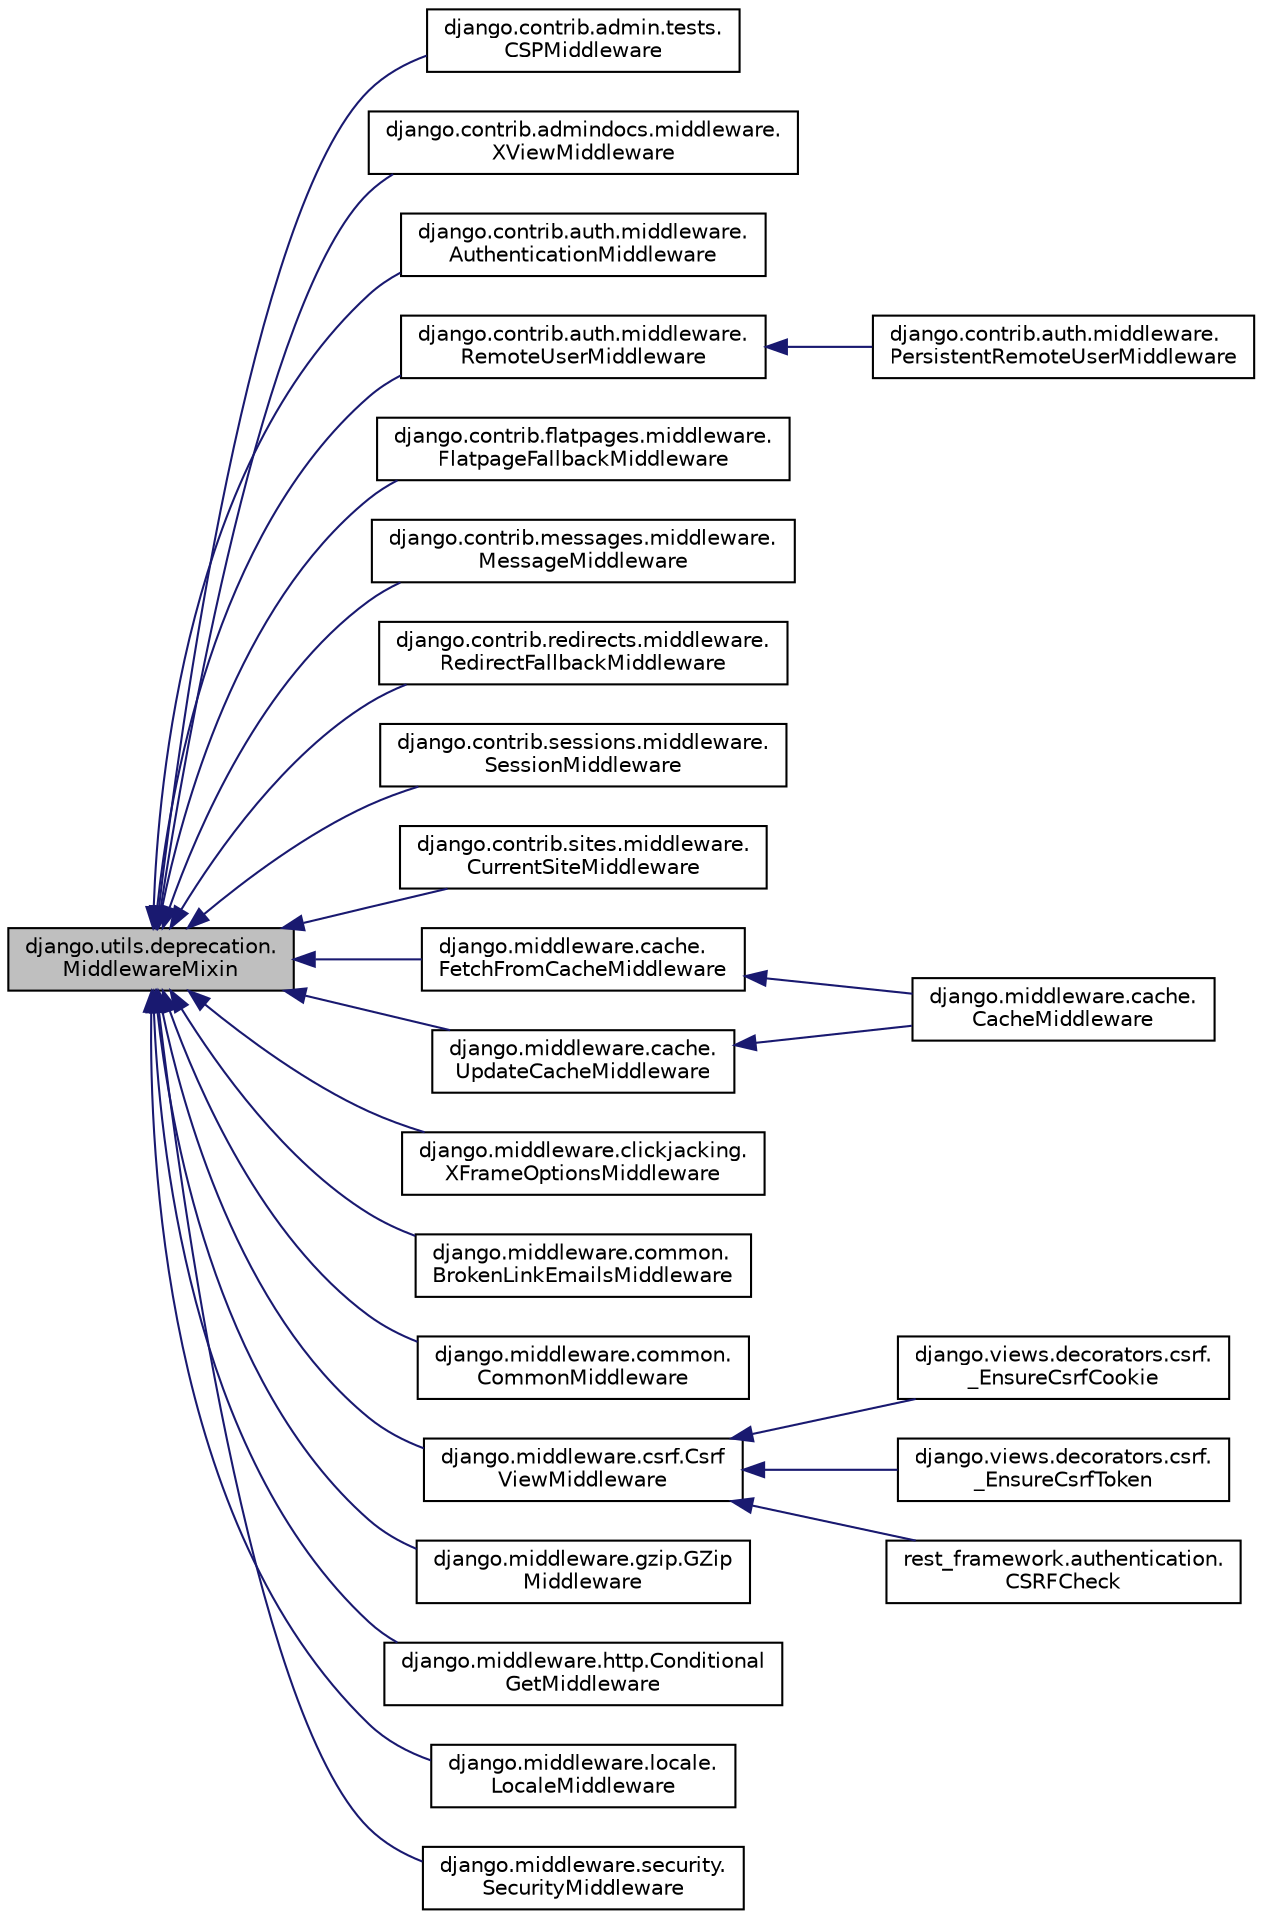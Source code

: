 digraph "django.utils.deprecation.MiddlewareMixin"
{
 // LATEX_PDF_SIZE
  edge [fontname="Helvetica",fontsize="10",labelfontname="Helvetica",labelfontsize="10"];
  node [fontname="Helvetica",fontsize="10",shape=record];
  rankdir="LR";
  Node1 [label="django.utils.deprecation.\lMiddlewareMixin",height=0.2,width=0.4,color="black", fillcolor="grey75", style="filled", fontcolor="black",tooltip=" "];
  Node1 -> Node2 [dir="back",color="midnightblue",fontsize="10",style="solid",fontname="Helvetica"];
  Node2 [label="django.contrib.admin.tests.\lCSPMiddleware",height=0.2,width=0.4,color="black", fillcolor="white", style="filled",URL="$classdjango_1_1contrib_1_1admin_1_1tests_1_1_c_s_p_middleware.html",tooltip=" "];
  Node1 -> Node3 [dir="back",color="midnightblue",fontsize="10",style="solid",fontname="Helvetica"];
  Node3 [label="django.contrib.admindocs.middleware.\lXViewMiddleware",height=0.2,width=0.4,color="black", fillcolor="white", style="filled",URL="$classdjango_1_1contrib_1_1admindocs_1_1middleware_1_1_x_view_middleware.html",tooltip=" "];
  Node1 -> Node4 [dir="back",color="midnightblue",fontsize="10",style="solid",fontname="Helvetica"];
  Node4 [label="django.contrib.auth.middleware.\lAuthenticationMiddleware",height=0.2,width=0.4,color="black", fillcolor="white", style="filled",URL="$classdjango_1_1contrib_1_1auth_1_1middleware_1_1_authentication_middleware.html",tooltip=" "];
  Node1 -> Node5 [dir="back",color="midnightblue",fontsize="10",style="solid",fontname="Helvetica"];
  Node5 [label="django.contrib.auth.middleware.\lRemoteUserMiddleware",height=0.2,width=0.4,color="black", fillcolor="white", style="filled",URL="$classdjango_1_1contrib_1_1auth_1_1middleware_1_1_remote_user_middleware.html",tooltip=" "];
  Node5 -> Node6 [dir="back",color="midnightblue",fontsize="10",style="solid",fontname="Helvetica"];
  Node6 [label="django.contrib.auth.middleware.\lPersistentRemoteUserMiddleware",height=0.2,width=0.4,color="black", fillcolor="white", style="filled",URL="$classdjango_1_1contrib_1_1auth_1_1middleware_1_1_persistent_remote_user_middleware.html",tooltip=" "];
  Node1 -> Node7 [dir="back",color="midnightblue",fontsize="10",style="solid",fontname="Helvetica"];
  Node7 [label="django.contrib.flatpages.middleware.\lFlatpageFallbackMiddleware",height=0.2,width=0.4,color="black", fillcolor="white", style="filled",URL="$classdjango_1_1contrib_1_1flatpages_1_1middleware_1_1_flatpage_fallback_middleware.html",tooltip=" "];
  Node1 -> Node8 [dir="back",color="midnightblue",fontsize="10",style="solid",fontname="Helvetica"];
  Node8 [label="django.contrib.messages.middleware.\lMessageMiddleware",height=0.2,width=0.4,color="black", fillcolor="white", style="filled",URL="$classdjango_1_1contrib_1_1messages_1_1middleware_1_1_message_middleware.html",tooltip=" "];
  Node1 -> Node9 [dir="back",color="midnightblue",fontsize="10",style="solid",fontname="Helvetica"];
  Node9 [label="django.contrib.redirects.middleware.\lRedirectFallbackMiddleware",height=0.2,width=0.4,color="black", fillcolor="white", style="filled",URL="$classdjango_1_1contrib_1_1redirects_1_1middleware_1_1_redirect_fallback_middleware.html",tooltip=" "];
  Node1 -> Node10 [dir="back",color="midnightblue",fontsize="10",style="solid",fontname="Helvetica"];
  Node10 [label="django.contrib.sessions.middleware.\lSessionMiddleware",height=0.2,width=0.4,color="black", fillcolor="white", style="filled",URL="$classdjango_1_1contrib_1_1sessions_1_1middleware_1_1_session_middleware.html",tooltip=" "];
  Node1 -> Node11 [dir="back",color="midnightblue",fontsize="10",style="solid",fontname="Helvetica"];
  Node11 [label="django.contrib.sites.middleware.\lCurrentSiteMiddleware",height=0.2,width=0.4,color="black", fillcolor="white", style="filled",URL="$classdjango_1_1contrib_1_1sites_1_1middleware_1_1_current_site_middleware.html",tooltip=" "];
  Node1 -> Node12 [dir="back",color="midnightblue",fontsize="10",style="solid",fontname="Helvetica"];
  Node12 [label="django.middleware.cache.\lFetchFromCacheMiddleware",height=0.2,width=0.4,color="black", fillcolor="white", style="filled",URL="$classdjango_1_1middleware_1_1cache_1_1_fetch_from_cache_middleware.html",tooltip=" "];
  Node12 -> Node13 [dir="back",color="midnightblue",fontsize="10",style="solid",fontname="Helvetica"];
  Node13 [label="django.middleware.cache.\lCacheMiddleware",height=0.2,width=0.4,color="black", fillcolor="white", style="filled",URL="$classdjango_1_1middleware_1_1cache_1_1_cache_middleware.html",tooltip=" "];
  Node1 -> Node14 [dir="back",color="midnightblue",fontsize="10",style="solid",fontname="Helvetica"];
  Node14 [label="django.middleware.cache.\lUpdateCacheMiddleware",height=0.2,width=0.4,color="black", fillcolor="white", style="filled",URL="$classdjango_1_1middleware_1_1cache_1_1_update_cache_middleware.html",tooltip=" "];
  Node14 -> Node13 [dir="back",color="midnightblue",fontsize="10",style="solid",fontname="Helvetica"];
  Node1 -> Node15 [dir="back",color="midnightblue",fontsize="10",style="solid",fontname="Helvetica"];
  Node15 [label="django.middleware.clickjacking.\lXFrameOptionsMiddleware",height=0.2,width=0.4,color="black", fillcolor="white", style="filled",URL="$classdjango_1_1middleware_1_1clickjacking_1_1_x_frame_options_middleware.html",tooltip=" "];
  Node1 -> Node16 [dir="back",color="midnightblue",fontsize="10",style="solid",fontname="Helvetica"];
  Node16 [label="django.middleware.common.\lBrokenLinkEmailsMiddleware",height=0.2,width=0.4,color="black", fillcolor="white", style="filled",URL="$classdjango_1_1middleware_1_1common_1_1_broken_link_emails_middleware.html",tooltip=" "];
  Node1 -> Node17 [dir="back",color="midnightblue",fontsize="10",style="solid",fontname="Helvetica"];
  Node17 [label="django.middleware.common.\lCommonMiddleware",height=0.2,width=0.4,color="black", fillcolor="white", style="filled",URL="$classdjango_1_1middleware_1_1common_1_1_common_middleware.html",tooltip=" "];
  Node1 -> Node18 [dir="back",color="midnightblue",fontsize="10",style="solid",fontname="Helvetica"];
  Node18 [label="django.middleware.csrf.Csrf\lViewMiddleware",height=0.2,width=0.4,color="black", fillcolor="white", style="filled",URL="$classdjango_1_1middleware_1_1csrf_1_1_csrf_view_middleware.html",tooltip=" "];
  Node18 -> Node19 [dir="back",color="midnightblue",fontsize="10",style="solid",fontname="Helvetica"];
  Node19 [label="django.views.decorators.csrf.\l_EnsureCsrfCookie",height=0.2,width=0.4,color="black", fillcolor="white", style="filled",URL="$classdjango_1_1views_1_1decorators_1_1csrf_1_1___ensure_csrf_cookie.html",tooltip=" "];
  Node18 -> Node20 [dir="back",color="midnightblue",fontsize="10",style="solid",fontname="Helvetica"];
  Node20 [label="django.views.decorators.csrf.\l_EnsureCsrfToken",height=0.2,width=0.4,color="black", fillcolor="white", style="filled",URL="$classdjango_1_1views_1_1decorators_1_1csrf_1_1___ensure_csrf_token.html",tooltip=" "];
  Node18 -> Node21 [dir="back",color="midnightblue",fontsize="10",style="solid",fontname="Helvetica"];
  Node21 [label="rest_framework.authentication.\lCSRFCheck",height=0.2,width=0.4,color="black", fillcolor="white", style="filled",URL="$classrest__framework_1_1authentication_1_1_c_s_r_f_check.html",tooltip=" "];
  Node1 -> Node22 [dir="back",color="midnightblue",fontsize="10",style="solid",fontname="Helvetica"];
  Node22 [label="django.middleware.gzip.GZip\lMiddleware",height=0.2,width=0.4,color="black", fillcolor="white", style="filled",URL="$classdjango_1_1middleware_1_1gzip_1_1_g_zip_middleware.html",tooltip=" "];
  Node1 -> Node23 [dir="back",color="midnightblue",fontsize="10",style="solid",fontname="Helvetica"];
  Node23 [label="django.middleware.http.Conditional\lGetMiddleware",height=0.2,width=0.4,color="black", fillcolor="white", style="filled",URL="$classdjango_1_1middleware_1_1http_1_1_conditional_get_middleware.html",tooltip=" "];
  Node1 -> Node24 [dir="back",color="midnightblue",fontsize="10",style="solid",fontname="Helvetica"];
  Node24 [label="django.middleware.locale.\lLocaleMiddleware",height=0.2,width=0.4,color="black", fillcolor="white", style="filled",URL="$classdjango_1_1middleware_1_1locale_1_1_locale_middleware.html",tooltip=" "];
  Node1 -> Node25 [dir="back",color="midnightblue",fontsize="10",style="solid",fontname="Helvetica"];
  Node25 [label="django.middleware.security.\lSecurityMiddleware",height=0.2,width=0.4,color="black", fillcolor="white", style="filled",URL="$classdjango_1_1middleware_1_1security_1_1_security_middleware.html",tooltip=" "];
}
